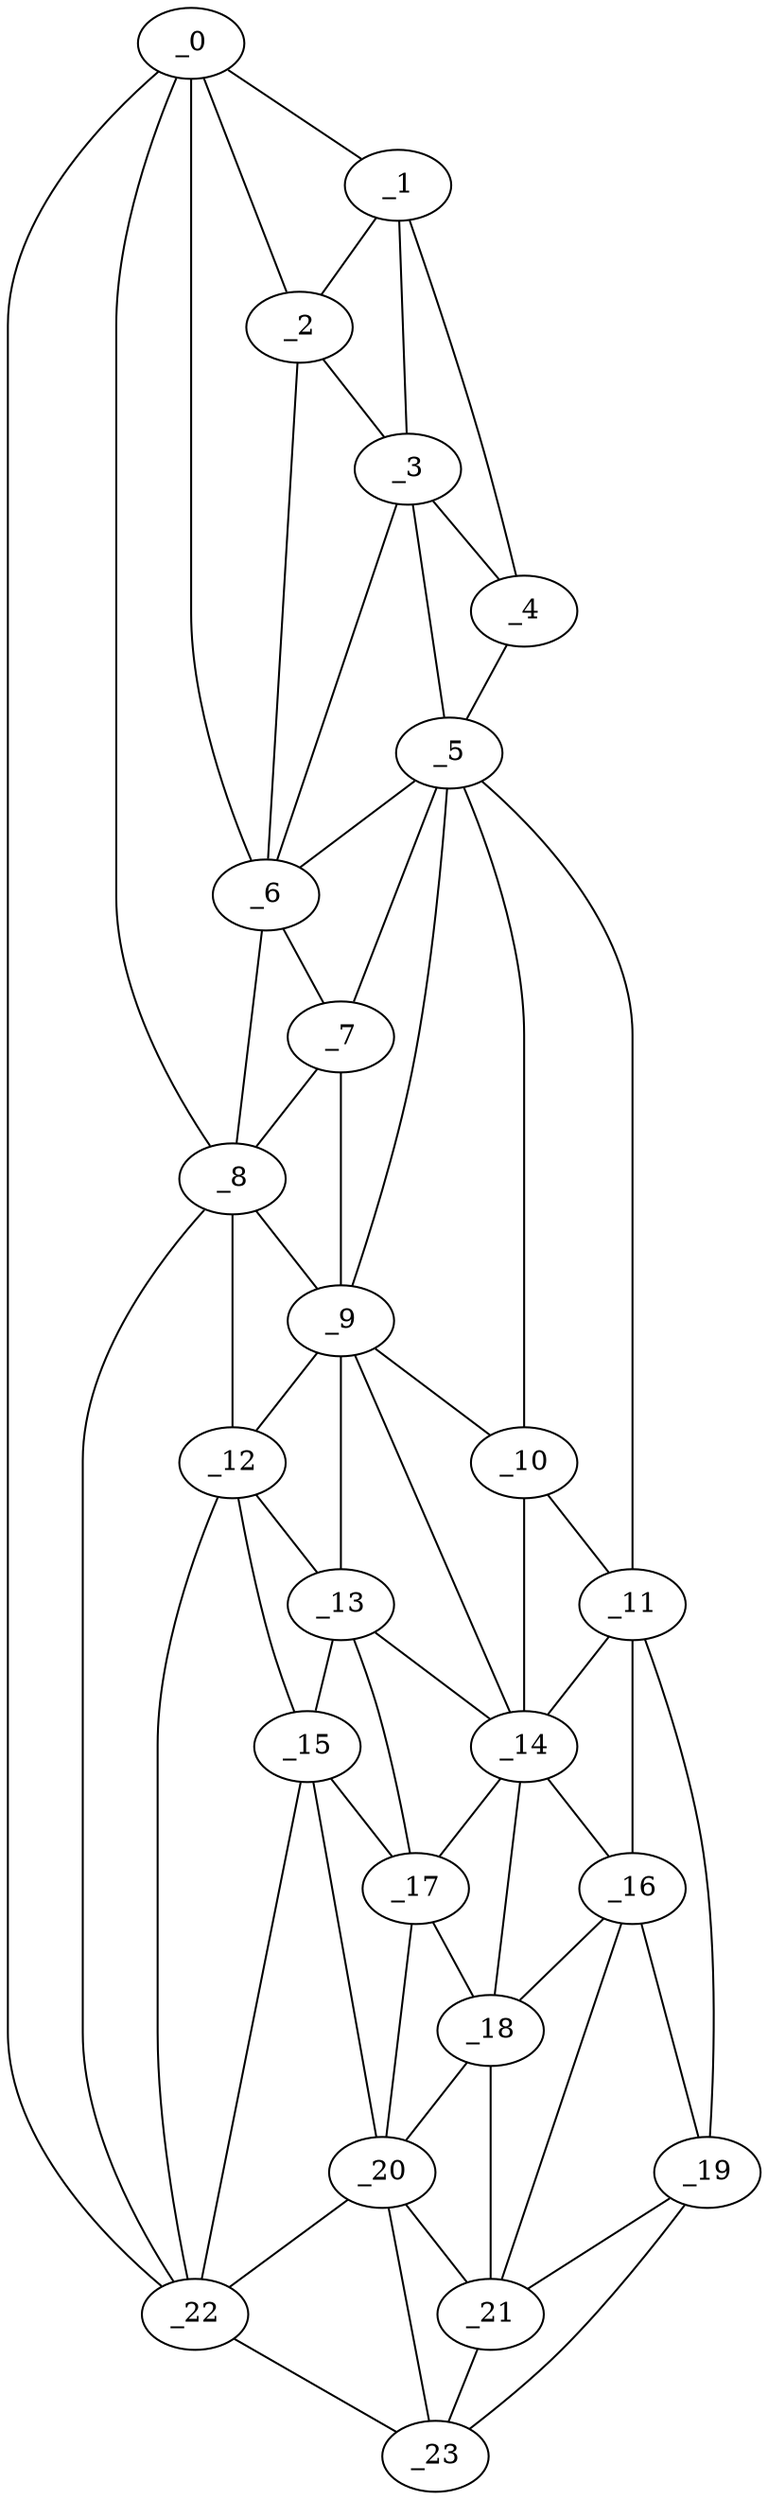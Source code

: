 graph "obj68__200.gxl" {
	_0	 [x=4,
		y=77];
	_1	 [x=5,
		y=67];
	_0 -- _1	 [valence=1];
	_2	 [x=12,
		y=65];
	_0 -- _2	 [valence=2];
	_6	 [x=21,
		y=67];
	_0 -- _6	 [valence=2];
	_8	 [x=47,
		y=68];
	_0 -- _8	 [valence=1];
	_22	 [x=120,
		y=92];
	_0 -- _22	 [valence=1];
	_1 -- _2	 [valence=2];
	_3	 [x=14,
		y=55];
	_1 -- _3	 [valence=2];
	_4	 [x=15,
		y=47];
	_1 -- _4	 [valence=1];
	_2 -- _3	 [valence=2];
	_2 -- _6	 [valence=2];
	_3 -- _4	 [valence=2];
	_5	 [x=20,
		y=41];
	_3 -- _5	 [valence=1];
	_3 -- _6	 [valence=2];
	_4 -- _5	 [valence=1];
	_5 -- _6	 [valence=2];
	_7	 [x=47,
		y=64];
	_5 -- _7	 [valence=1];
	_9	 [x=73,
		y=45];
	_5 -- _9	 [valence=2];
	_10	 [x=78,
		y=39];
	_5 -- _10	 [valence=2];
	_11	 [x=81,
		y=37];
	_5 -- _11	 [valence=1];
	_6 -- _7	 [valence=2];
	_6 -- _8	 [valence=2];
	_7 -- _8	 [valence=2];
	_7 -- _9	 [valence=1];
	_8 -- _9	 [valence=2];
	_12	 [x=92,
		y=76];
	_8 -- _12	 [valence=1];
	_8 -- _22	 [valence=2];
	_9 -- _10	 [valence=1];
	_9 -- _12	 [valence=2];
	_13	 [x=98,
		y=70];
	_9 -- _13	 [valence=1];
	_14	 [x=104,
		y=58];
	_9 -- _14	 [valence=2];
	_10 -- _11	 [valence=1];
	_10 -- _14	 [valence=2];
	_11 -- _14	 [valence=2];
	_16	 [x=111,
		y=44];
	_11 -- _16	 [valence=1];
	_19	 [x=117,
		y=37];
	_11 -- _19	 [valence=1];
	_12 -- _13	 [valence=2];
	_15	 [x=110,
		y=78];
	_12 -- _15	 [valence=1];
	_12 -- _22	 [valence=1];
	_13 -- _14	 [valence=1];
	_13 -- _15	 [valence=1];
	_17	 [x=111,
		y=74];
	_13 -- _17	 [valence=2];
	_14 -- _16	 [valence=2];
	_14 -- _17	 [valence=2];
	_18	 [x=113,
		y=59];
	_14 -- _18	 [valence=2];
	_15 -- _17	 [valence=2];
	_20	 [x=118,
		y=72];
	_15 -- _20	 [valence=1];
	_15 -- _22	 [valence=2];
	_16 -- _18	 [valence=1];
	_16 -- _19	 [valence=1];
	_21	 [x=120,
		y=52];
	_16 -- _21	 [valence=2];
	_17 -- _18	 [valence=1];
	_17 -- _20	 [valence=2];
	_18 -- _20	 [valence=2];
	_18 -- _21	 [valence=1];
	_19 -- _21	 [valence=2];
	_23	 [x=127,
		y=73];
	_19 -- _23	 [valence=1];
	_20 -- _21	 [valence=2];
	_20 -- _22	 [valence=2];
	_20 -- _23	 [valence=1];
	_21 -- _23	 [valence=2];
	_22 -- _23	 [valence=1];
}
